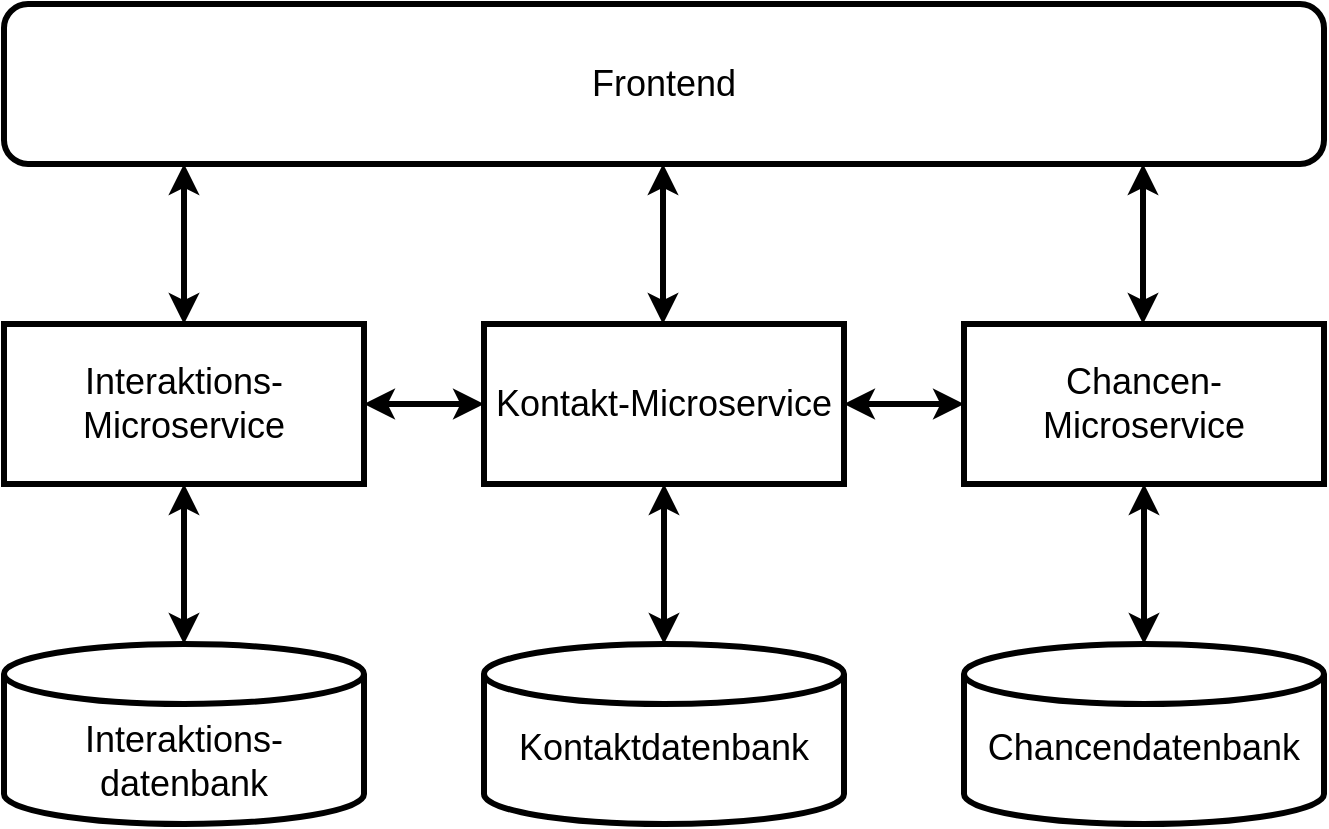 <mxfile>
    <diagram id="siC4t8jaAWi0raNCeSaw" name="Page-1">
        <mxGraphModel dx="1714" dy="408" grid="1" gridSize="10" guides="1" tooltips="1" connect="1" arrows="1" fold="1" page="1" pageScale="1" pageWidth="1169" pageHeight="827" math="0" shadow="0">
            <root>
                <mxCell id="0"/>
                <mxCell id="1" parent="0"/>
                <mxCell id="o4ETrUGw6OxF46a9c0qw-1" value="&lt;div&gt;&lt;font style=&quot;font-size: 12px&quot;&gt;&lt;br&gt;&lt;/font&gt;&lt;/div&gt;&lt;div&gt;&lt;font style=&quot;font-size: 12px&quot;&gt;&lt;br&gt;&lt;/font&gt;&lt;/div&gt;&lt;div&gt;&lt;font style=&quot;font-size: 18px&quot;&gt;Interaktions-datenbank&lt;/font&gt;&lt;/div&gt;" style="strokeWidth=3;html=1;shape=mxgraph.flowchart.database;whiteSpace=wrap;" parent="1" vertex="1">
                    <mxGeometry x="80" y="360" width="180" height="90" as="geometry"/>
                </mxCell>
                <mxCell id="o4ETrUGw6OxF46a9c0qw-2" value="&lt;div style=&quot;font-size: 18px&quot;&gt;Interaktions-Microservice&lt;/div&gt;" style="rounded=0;whiteSpace=wrap;html=1;strokeWidth=3;" parent="1" vertex="1">
                    <mxGeometry x="80" y="200" width="180" height="80" as="geometry"/>
                </mxCell>
                <mxCell id="o4ETrUGw6OxF46a9c0qw-3" value="Frontend" style="rounded=1;whiteSpace=wrap;html=1;fontSize=18;strokeWidth=3;" parent="1" vertex="1">
                    <mxGeometry x="80" y="40" width="660" height="80" as="geometry"/>
                </mxCell>
                <mxCell id="o4ETrUGw6OxF46a9c0qw-4" value="" style="endArrow=classic;startArrow=classic;html=1;rounded=0;fontSize=18;strokeWidth=3;entryX=0.5;entryY=0;entryDx=0;entryDy=0;" parent="1" target="o4ETrUGw6OxF46a9c0qw-2" edge="1">
                    <mxGeometry width="50" height="50" relative="1" as="geometry">
                        <mxPoint x="170" y="120" as="sourcePoint"/>
                        <mxPoint x="310" y="160" as="targetPoint"/>
                    </mxGeometry>
                </mxCell>
                <mxCell id="o4ETrUGw6OxF46a9c0qw-5" value="" style="endArrow=classic;startArrow=classic;html=1;rounded=0;fontSize=18;entryX=0.5;entryY=1;entryDx=0;entryDy=0;strokeWidth=3;" parent="1" source="o4ETrUGw6OxF46a9c0qw-1" target="o4ETrUGw6OxF46a9c0qw-2" edge="1">
                    <mxGeometry width="50" height="50" relative="1" as="geometry">
                        <mxPoint x="180" y="170" as="sourcePoint"/>
                        <mxPoint x="180" y="130" as="targetPoint"/>
                    </mxGeometry>
                </mxCell>
                <mxCell id="o4ETrUGw6OxF46a9c0qw-6" value="&lt;div&gt;&lt;font style=&quot;font-size: 12px&quot;&gt;&lt;br&gt;&lt;/font&gt;&lt;/div&gt;&lt;div&gt;&lt;font style=&quot;font-size: 18px&quot;&gt;Kontaktdatenbank&lt;/font&gt;&lt;/div&gt;" style="strokeWidth=3;html=1;shape=mxgraph.flowchart.database;whiteSpace=wrap;" parent="1" vertex="1">
                    <mxGeometry x="320" y="360" width="180" height="90" as="geometry"/>
                </mxCell>
                <mxCell id="o4ETrUGw6OxF46a9c0qw-7" value="&lt;span style=&quot;font-size: 18px&quot;&gt;Kontakt-Microservice&lt;/span&gt;" style="rounded=0;whiteSpace=wrap;html=1;strokeWidth=3;" parent="1" vertex="1">
                    <mxGeometry x="320" y="200" width="180" height="80" as="geometry"/>
                </mxCell>
                <mxCell id="o4ETrUGw6OxF46a9c0qw-8" value="" style="endArrow=classic;startArrow=classic;html=1;rounded=0;fontSize=18;entryX=0.5;entryY=1;entryDx=0;entryDy=0;strokeWidth=3;" parent="1" source="o4ETrUGw6OxF46a9c0qw-6" target="o4ETrUGw6OxF46a9c0qw-7" edge="1">
                    <mxGeometry width="50" height="50" relative="1" as="geometry">
                        <mxPoint x="420" y="170" as="sourcePoint"/>
                        <mxPoint x="420" y="130" as="targetPoint"/>
                    </mxGeometry>
                </mxCell>
                <mxCell id="o4ETrUGw6OxF46a9c0qw-9" value="&lt;br&gt;&lt;div&gt;&lt;font style=&quot;font-size: 18px&quot;&gt;Chancendatenbank&lt;/font&gt;&lt;/div&gt;" style="strokeWidth=3;html=1;shape=mxgraph.flowchart.database;whiteSpace=wrap;" parent="1" vertex="1">
                    <mxGeometry x="560" y="360" width="180" height="90" as="geometry"/>
                </mxCell>
                <mxCell id="o4ETrUGw6OxF46a9c0qw-10" value="&lt;div style=&quot;font-size: 18px&quot;&gt;Chancen-Microservice&lt;/div&gt;" style="rounded=0;whiteSpace=wrap;html=1;strokeWidth=3;" parent="1" vertex="1">
                    <mxGeometry x="560" y="200" width="180" height="80" as="geometry"/>
                </mxCell>
                <mxCell id="o4ETrUGw6OxF46a9c0qw-11" value="" style="endArrow=classic;startArrow=classic;html=1;rounded=0;fontSize=18;entryX=0.5;entryY=1;entryDx=0;entryDy=0;strokeWidth=3;" parent="1" source="o4ETrUGw6OxF46a9c0qw-9" target="o4ETrUGw6OxF46a9c0qw-10" edge="1">
                    <mxGeometry width="50" height="50" relative="1" as="geometry">
                        <mxPoint x="660" y="170" as="sourcePoint"/>
                        <mxPoint x="660" y="130" as="targetPoint"/>
                    </mxGeometry>
                </mxCell>
                <mxCell id="o4ETrUGw6OxF46a9c0qw-12" value="" style="endArrow=classic;startArrow=classic;html=1;rounded=0;fontSize=18;strokeWidth=3;entryX=0.5;entryY=0;entryDx=0;entryDy=0;" parent="1" edge="1">
                    <mxGeometry width="50" height="50" relative="1" as="geometry">
                        <mxPoint x="409.5" y="120" as="sourcePoint"/>
                        <mxPoint x="409.5" y="200" as="targetPoint"/>
                    </mxGeometry>
                </mxCell>
                <mxCell id="o4ETrUGw6OxF46a9c0qw-13" value="" style="endArrow=classic;startArrow=classic;html=1;rounded=0;fontSize=18;strokeWidth=3;entryX=0.5;entryY=0;entryDx=0;entryDy=0;" parent="1" edge="1">
                    <mxGeometry width="50" height="50" relative="1" as="geometry">
                        <mxPoint x="649.5" y="120" as="sourcePoint"/>
                        <mxPoint x="649.5" y="200" as="targetPoint"/>
                    </mxGeometry>
                </mxCell>
                <mxCell id="kSlYrtmHNlyoKmSLzZE--1" value="" style="endArrow=classic;startArrow=classic;html=1;rounded=0;fontSize=18;strokeWidth=3;entryX=1;entryY=0.5;entryDx=0;entryDy=0;exitX=0;exitY=0.5;exitDx=0;exitDy=0;" parent="1" source="o4ETrUGw6OxF46a9c0qw-7" target="o4ETrUGw6OxF46a9c0qw-2" edge="1">
                    <mxGeometry width="50" height="50" relative="1" as="geometry">
                        <mxPoint x="180" y="130" as="sourcePoint"/>
                        <mxPoint x="180" y="210" as="targetPoint"/>
                    </mxGeometry>
                </mxCell>
                <mxCell id="kSlYrtmHNlyoKmSLzZE--2" value="" style="endArrow=classic;startArrow=classic;html=1;rounded=0;fontSize=18;strokeWidth=3;entryX=1;entryY=0.5;entryDx=0;entryDy=0;exitX=0;exitY=0.5;exitDx=0;exitDy=0;" parent="1" source="o4ETrUGw6OxF46a9c0qw-10" target="o4ETrUGw6OxF46a9c0qw-7" edge="1">
                    <mxGeometry width="50" height="50" relative="1" as="geometry">
                        <mxPoint x="190" y="140" as="sourcePoint"/>
                        <mxPoint x="190" y="220" as="targetPoint"/>
                    </mxGeometry>
                </mxCell>
            </root>
        </mxGraphModel>
    </diagram>
</mxfile>